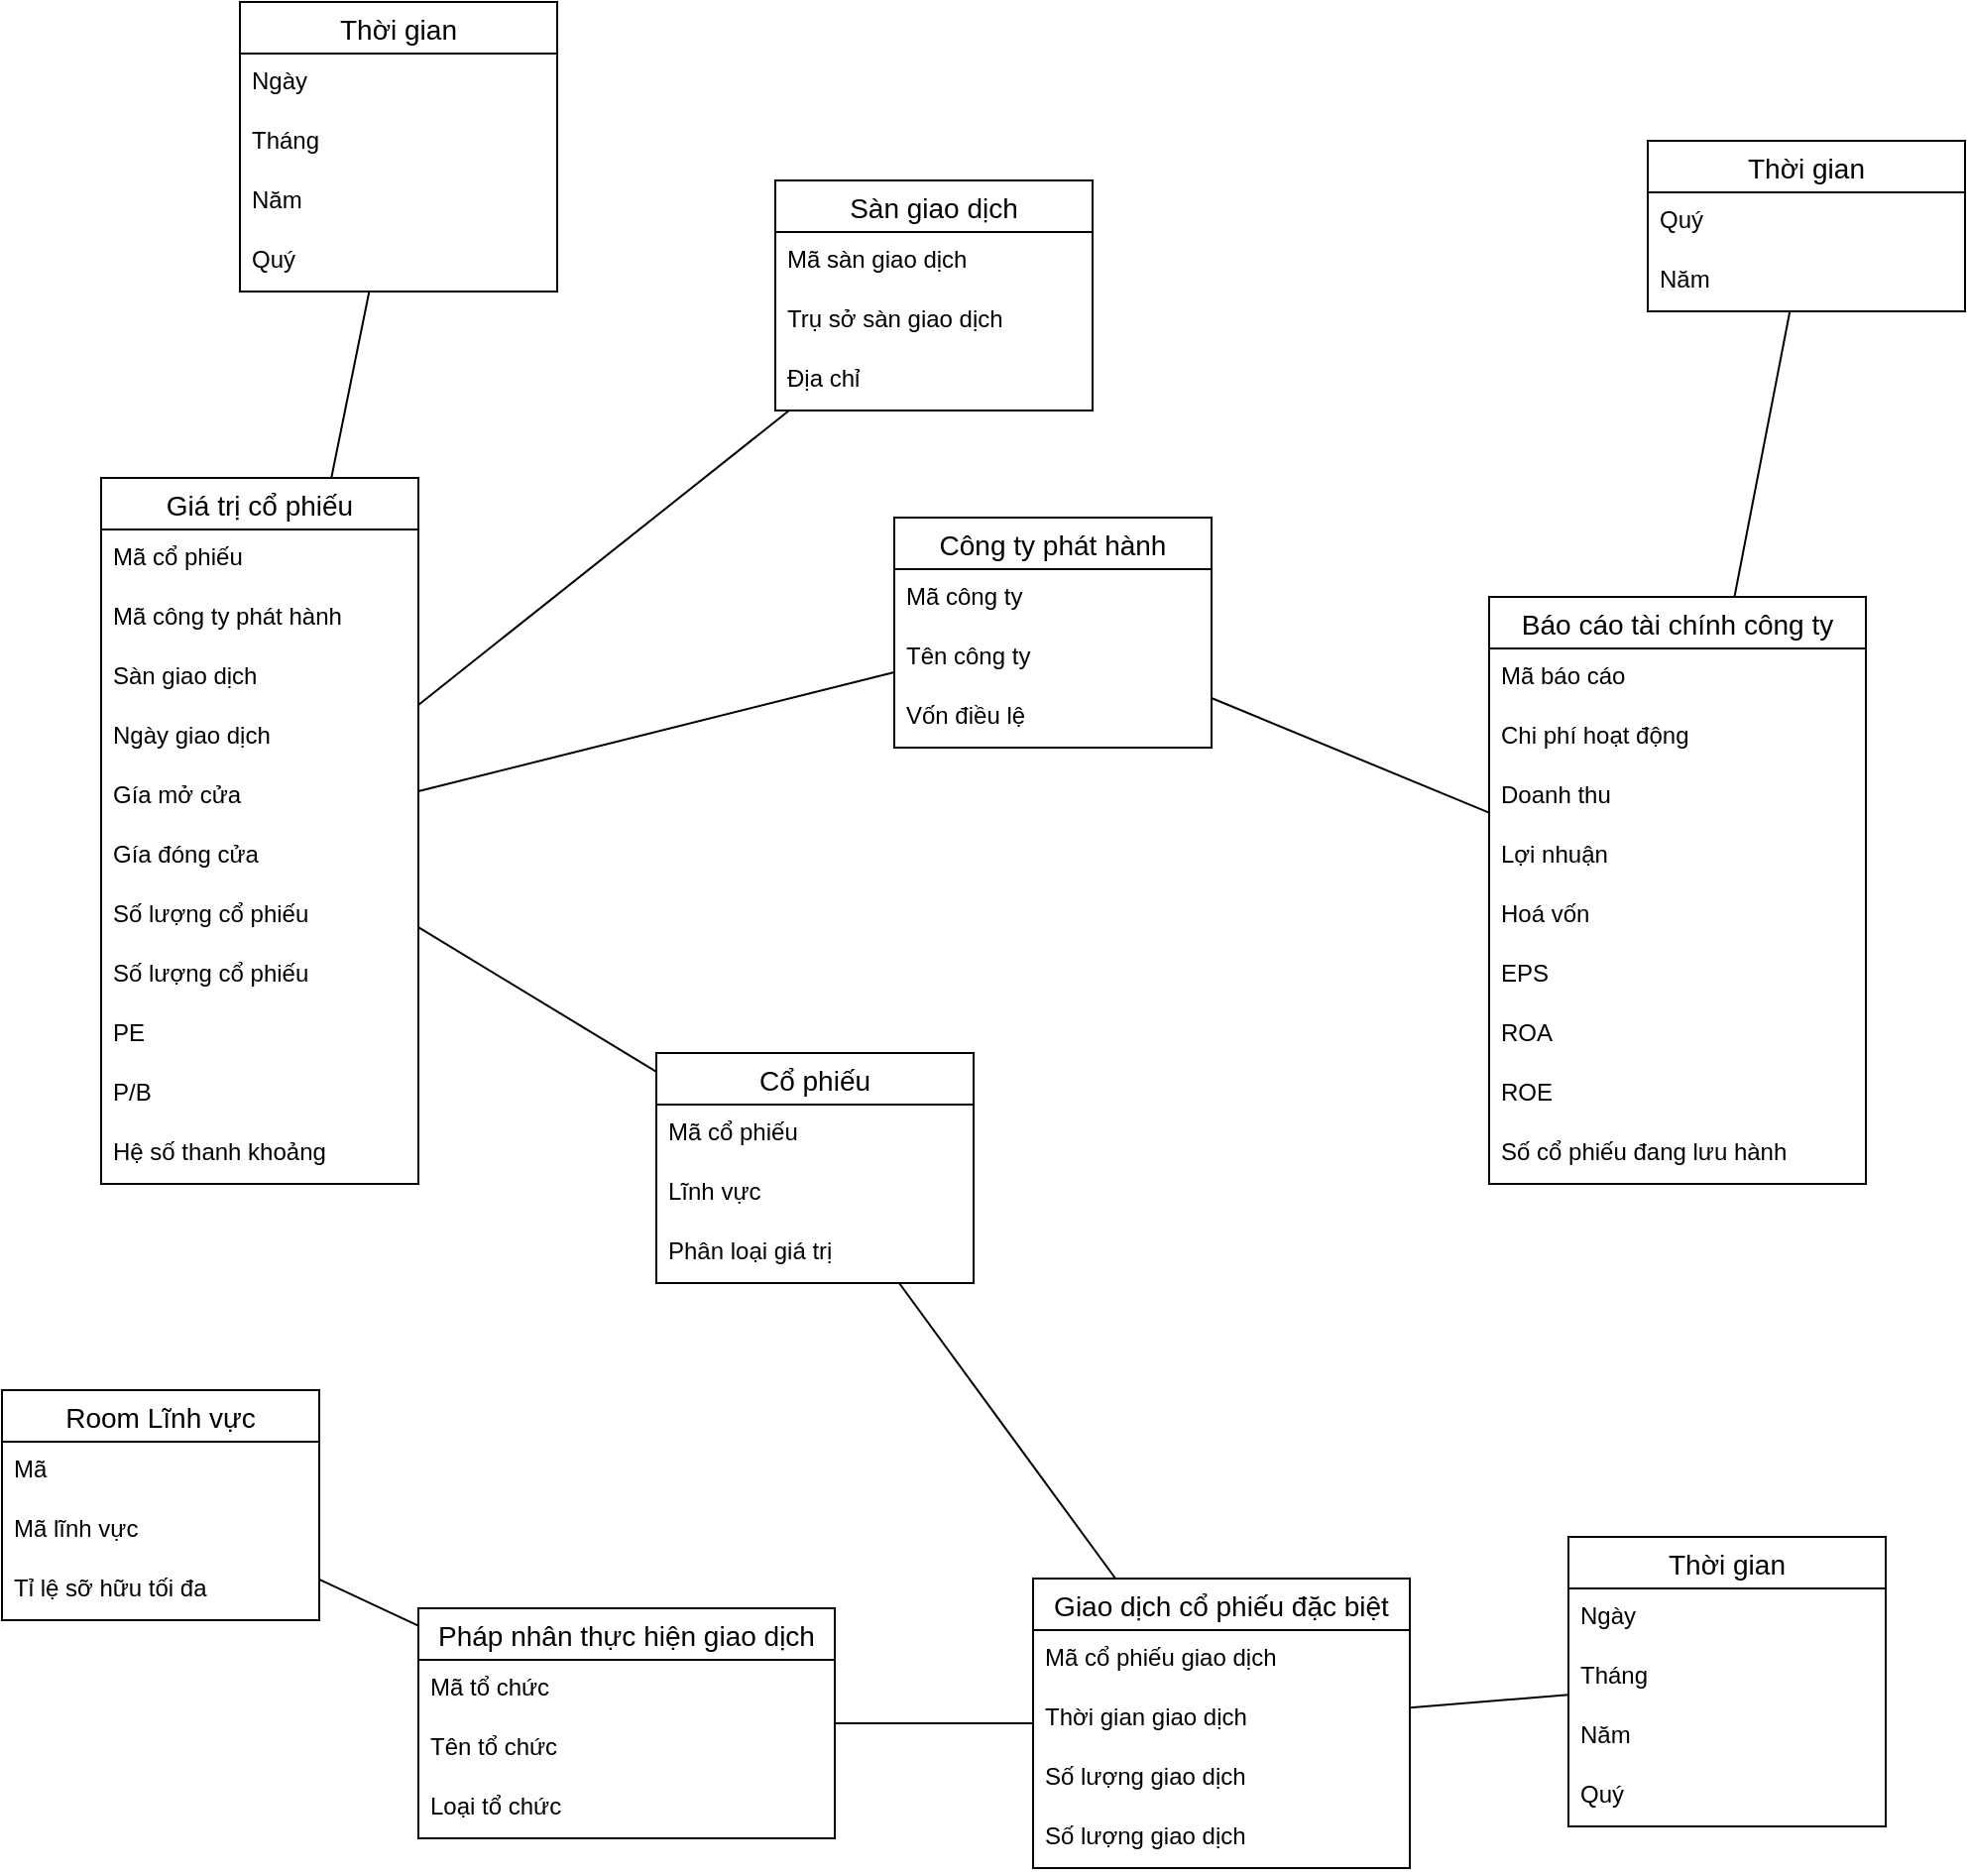 <mxfile version="14.6.13" type="device"><diagram id="R2lEEEUBdFMjLlhIrx00" name="Page-1"><mxGraphModel dx="1346" dy="822" grid="1" gridSize="10" guides="1" tooltips="1" connect="1" arrows="1" fold="1" page="1" pageScale="1" pageWidth="850" pageHeight="1100" math="0" shadow="0" extFonts="Permanent Marker^https://fonts.googleapis.com/css?family=Permanent+Marker"><root><mxCell id="0"/><mxCell id="1" parent="0"/><mxCell id="hXvMnpGcKfmYuvZSe1g3-1" value="Giá trị cổ phiếu" style="swimlane;fontStyle=0;childLayout=stackLayout;horizontal=1;startSize=26;horizontalStack=0;resizeParent=1;resizeParentMax=0;resizeLast=0;collapsible=1;marginBottom=0;align=center;fontSize=14;" parent="1" vertex="1"><mxGeometry x="60" y="420" width="160" height="356" as="geometry"/></mxCell><mxCell id="hXvMnpGcKfmYuvZSe1g3-2" value="Mã cổ phiếu" style="text;strokeColor=none;fillColor=none;spacingLeft=4;spacingRight=4;overflow=hidden;rotatable=0;points=[[0,0.5],[1,0.5]];portConstraint=eastwest;fontSize=12;" parent="hXvMnpGcKfmYuvZSe1g3-1" vertex="1"><mxGeometry y="26" width="160" height="30" as="geometry"/></mxCell><mxCell id="hXvMnpGcKfmYuvZSe1g3-78" value="Mã công ty phát hành" style="text;strokeColor=none;fillColor=none;spacingLeft=4;spacingRight=4;overflow=hidden;rotatable=0;points=[[0,0.5],[1,0.5]];portConstraint=eastwest;fontSize=12;" parent="hXvMnpGcKfmYuvZSe1g3-1" vertex="1"><mxGeometry y="56" width="160" height="30" as="geometry"/></mxCell><mxCell id="hXvMnpGcKfmYuvZSe1g3-79" value="Sàn giao dịch" style="text;strokeColor=none;fillColor=none;spacingLeft=4;spacingRight=4;overflow=hidden;rotatable=0;points=[[0,0.5],[1,0.5]];portConstraint=eastwest;fontSize=12;" parent="hXvMnpGcKfmYuvZSe1g3-1" vertex="1"><mxGeometry y="86" width="160" height="30" as="geometry"/></mxCell><mxCell id="hXvMnpGcKfmYuvZSe1g3-3" value="Ngày giao dịch" style="text;strokeColor=none;fillColor=none;spacingLeft=4;spacingRight=4;overflow=hidden;rotatable=0;points=[[0,0.5],[1,0.5]];portConstraint=eastwest;fontSize=12;" parent="hXvMnpGcKfmYuvZSe1g3-1" vertex="1"><mxGeometry y="116" width="160" height="30" as="geometry"/></mxCell><mxCell id="hXvMnpGcKfmYuvZSe1g3-4" value="Gía mở cửa" style="text;strokeColor=none;fillColor=none;spacingLeft=4;spacingRight=4;overflow=hidden;rotatable=0;points=[[0,0.5],[1,0.5]];portConstraint=eastwest;fontSize=12;" parent="hXvMnpGcKfmYuvZSe1g3-1" vertex="1"><mxGeometry y="146" width="160" height="30" as="geometry"/></mxCell><mxCell id="hXvMnpGcKfmYuvZSe1g3-19" value="Gía đóng cửa" style="text;strokeColor=none;fillColor=none;spacingLeft=4;spacingRight=4;overflow=hidden;rotatable=0;points=[[0,0.5],[1,0.5]];portConstraint=eastwest;fontSize=12;" parent="hXvMnpGcKfmYuvZSe1g3-1" vertex="1"><mxGeometry y="176" width="160" height="30" as="geometry"/></mxCell><mxCell id="hXvMnpGcKfmYuvZSe1g3-20" value="Số lượng cổ phiếu" style="text;strokeColor=none;fillColor=none;spacingLeft=4;spacingRight=4;overflow=hidden;rotatable=0;points=[[0,0.5],[1,0.5]];portConstraint=eastwest;fontSize=12;" parent="hXvMnpGcKfmYuvZSe1g3-1" vertex="1"><mxGeometry y="206" width="160" height="30" as="geometry"/></mxCell><mxCell id="hXvMnpGcKfmYuvZSe1g3-21" value="Số lượng cổ phiếu" style="text;strokeColor=none;fillColor=none;spacingLeft=4;spacingRight=4;overflow=hidden;rotatable=0;points=[[0,0.5],[1,0.5]];portConstraint=eastwest;fontSize=12;" parent="hXvMnpGcKfmYuvZSe1g3-1" vertex="1"><mxGeometry y="236" width="160" height="30" as="geometry"/></mxCell><mxCell id="hXvMnpGcKfmYuvZSe1g3-70" value="PE" style="text;strokeColor=none;fillColor=none;spacingLeft=4;spacingRight=4;overflow=hidden;rotatable=0;points=[[0,0.5],[1,0.5]];portConstraint=eastwest;fontSize=12;" parent="hXvMnpGcKfmYuvZSe1g3-1" vertex="1"><mxGeometry y="266" width="160" height="30" as="geometry"/></mxCell><mxCell id="hXvMnpGcKfmYuvZSe1g3-73" value="P/B" style="text;strokeColor=none;fillColor=none;spacingLeft=4;spacingRight=4;overflow=hidden;rotatable=0;points=[[0,0.5],[1,0.5]];portConstraint=eastwest;fontSize=12;" parent="hXvMnpGcKfmYuvZSe1g3-1" vertex="1"><mxGeometry y="296" width="160" height="30" as="geometry"/></mxCell><mxCell id="hXvMnpGcKfmYuvZSe1g3-74" value="Hệ số thanh khoảng" style="text;strokeColor=none;fillColor=none;spacingLeft=4;spacingRight=4;overflow=hidden;rotatable=0;points=[[0,0.5],[1,0.5]];portConstraint=eastwest;fontSize=12;" parent="hXvMnpGcKfmYuvZSe1g3-1" vertex="1"><mxGeometry y="326" width="160" height="30" as="geometry"/></mxCell><mxCell id="hXvMnpGcKfmYuvZSe1g3-5" value="Thời gian" style="swimlane;fontStyle=0;childLayout=stackLayout;horizontal=1;startSize=26;horizontalStack=0;resizeParent=1;resizeParentMax=0;resizeLast=0;collapsible=1;marginBottom=0;align=center;fontSize=14;" parent="1" vertex="1"><mxGeometry x="130" y="180" width="160" height="146" as="geometry"/></mxCell><mxCell id="hXvMnpGcKfmYuvZSe1g3-6" value="Ngày" style="text;strokeColor=none;fillColor=none;spacingLeft=4;spacingRight=4;overflow=hidden;rotatable=0;points=[[0,0.5],[1,0.5]];portConstraint=eastwest;fontSize=12;" parent="hXvMnpGcKfmYuvZSe1g3-5" vertex="1"><mxGeometry y="26" width="160" height="30" as="geometry"/></mxCell><mxCell id="hXvMnpGcKfmYuvZSe1g3-7" value="Tháng" style="text;strokeColor=none;fillColor=none;spacingLeft=4;spacingRight=4;overflow=hidden;rotatable=0;points=[[0,0.5],[1,0.5]];portConstraint=eastwest;fontSize=12;" parent="hXvMnpGcKfmYuvZSe1g3-5" vertex="1"><mxGeometry y="56" width="160" height="30" as="geometry"/></mxCell><mxCell id="hXvMnpGcKfmYuvZSe1g3-8" value="Năm" style="text;strokeColor=none;fillColor=none;spacingLeft=4;spacingRight=4;overflow=hidden;rotatable=0;points=[[0,0.5],[1,0.5]];portConstraint=eastwest;fontSize=12;" parent="hXvMnpGcKfmYuvZSe1g3-5" vertex="1"><mxGeometry y="86" width="160" height="30" as="geometry"/></mxCell><mxCell id="hXvMnpGcKfmYuvZSe1g3-13" value="Quý" style="text;strokeColor=none;fillColor=none;spacingLeft=4;spacingRight=4;overflow=hidden;rotatable=0;points=[[0,0.5],[1,0.5]];portConstraint=eastwest;fontSize=12;" parent="hXvMnpGcKfmYuvZSe1g3-5" vertex="1"><mxGeometry y="116" width="160" height="30" as="geometry"/></mxCell><mxCell id="hXvMnpGcKfmYuvZSe1g3-9" value="Cổ phiếu" style="swimlane;fontStyle=0;childLayout=stackLayout;horizontal=1;startSize=26;horizontalStack=0;resizeParent=1;resizeParentMax=0;resizeLast=0;collapsible=1;marginBottom=0;align=center;fontSize=14;" parent="1" vertex="1"><mxGeometry x="340" y="710" width="160" height="116" as="geometry"/></mxCell><mxCell id="hXvMnpGcKfmYuvZSe1g3-10" value="Mã cổ phiếu" style="text;strokeColor=none;fillColor=none;spacingLeft=4;spacingRight=4;overflow=hidden;rotatable=0;points=[[0,0.5],[1,0.5]];portConstraint=eastwest;fontSize=12;" parent="hXvMnpGcKfmYuvZSe1g3-9" vertex="1"><mxGeometry y="26" width="160" height="30" as="geometry"/></mxCell><mxCell id="hXvMnpGcKfmYuvZSe1g3-32" value="Lĩnh vực" style="text;strokeColor=none;fillColor=none;spacingLeft=4;spacingRight=4;overflow=hidden;rotatable=0;points=[[0,0.5],[1,0.5]];portConstraint=eastwest;fontSize=12;" parent="hXvMnpGcKfmYuvZSe1g3-9" vertex="1"><mxGeometry y="56" width="160" height="30" as="geometry"/></mxCell><mxCell id="hXvMnpGcKfmYuvZSe1g3-39" value="Phân loại giá trị" style="text;strokeColor=none;fillColor=none;spacingLeft=4;spacingRight=4;overflow=hidden;rotatable=0;points=[[0,0.5],[1,0.5]];portConstraint=eastwest;fontSize=12;" parent="hXvMnpGcKfmYuvZSe1g3-9" vertex="1"><mxGeometry y="86" width="160" height="30" as="geometry"/></mxCell><mxCell id="hXvMnpGcKfmYuvZSe1g3-18" value="" style="endArrow=none;html=1;rounded=0;" parent="1" source="hXvMnpGcKfmYuvZSe1g3-5" target="hXvMnpGcKfmYuvZSe1g3-1" edge="1"><mxGeometry relative="1" as="geometry"><mxPoint x="340" y="540" as="sourcePoint"/><mxPoint x="500" y="540" as="targetPoint"/></mxGeometry></mxCell><mxCell id="hXvMnpGcKfmYuvZSe1g3-23" value="" style="endArrow=none;html=1;rounded=0;" parent="1" source="hXvMnpGcKfmYuvZSe1g3-1" target="hXvMnpGcKfmYuvZSe1g3-9" edge="1"><mxGeometry relative="1" as="geometry"><mxPoint x="240" y="480" as="sourcePoint"/><mxPoint x="400" y="480" as="targetPoint"/></mxGeometry></mxCell><mxCell id="hXvMnpGcKfmYuvZSe1g3-24" value="Giao dịch cổ phiếu đặc biệt" style="swimlane;fontStyle=0;childLayout=stackLayout;horizontal=1;startSize=26;horizontalStack=0;resizeParent=1;resizeParentMax=0;resizeLast=0;collapsible=1;marginBottom=0;align=center;fontSize=14;" parent="1" vertex="1"><mxGeometry x="530" y="975" width="190" height="146" as="geometry"/></mxCell><mxCell id="hXvMnpGcKfmYuvZSe1g3-26" value="Mã cổ phiếu giao dịch" style="text;strokeColor=none;fillColor=none;spacingLeft=4;spacingRight=4;overflow=hidden;rotatable=0;points=[[0,0.5],[1,0.5]];portConstraint=eastwest;fontSize=12;" parent="hXvMnpGcKfmYuvZSe1g3-24" vertex="1"><mxGeometry y="26" width="190" height="30" as="geometry"/></mxCell><mxCell id="hXvMnpGcKfmYuvZSe1g3-27" value="Thời gian giao dịch" style="text;strokeColor=none;fillColor=none;spacingLeft=4;spacingRight=4;overflow=hidden;rotatable=0;points=[[0,0.5],[1,0.5]];portConstraint=eastwest;fontSize=12;" parent="hXvMnpGcKfmYuvZSe1g3-24" vertex="1"><mxGeometry y="56" width="190" height="30" as="geometry"/></mxCell><mxCell id="hXvMnpGcKfmYuvZSe1g3-47" value="Số lượng giao dịch" style="text;strokeColor=none;fillColor=none;spacingLeft=4;spacingRight=4;overflow=hidden;rotatable=0;points=[[0,0.5],[1,0.5]];portConstraint=eastwest;fontSize=12;" parent="hXvMnpGcKfmYuvZSe1g3-24" vertex="1"><mxGeometry y="86" width="190" height="30" as="geometry"/></mxCell><mxCell id="hXvMnpGcKfmYuvZSe1g3-48" value="Số lượng giao dịch" style="text;strokeColor=none;fillColor=none;spacingLeft=4;spacingRight=4;overflow=hidden;rotatable=0;points=[[0,0.5],[1,0.5]];portConstraint=eastwest;fontSize=12;" parent="hXvMnpGcKfmYuvZSe1g3-24" vertex="1"><mxGeometry y="116" width="190" height="30" as="geometry"/></mxCell><mxCell id="hXvMnpGcKfmYuvZSe1g3-28" value="Pháp nhân thực hiện giao dịch" style="swimlane;fontStyle=0;childLayout=stackLayout;horizontal=1;startSize=26;horizontalStack=0;resizeParent=1;resizeParentMax=0;resizeLast=0;collapsible=1;marginBottom=0;align=center;fontSize=14;" parent="1" vertex="1"><mxGeometry x="220" y="990" width="210" height="116" as="geometry"/></mxCell><mxCell id="hXvMnpGcKfmYuvZSe1g3-29" value="Mã tổ chức" style="text;strokeColor=none;fillColor=none;spacingLeft=4;spacingRight=4;overflow=hidden;rotatable=0;points=[[0,0.5],[1,0.5]];portConstraint=eastwest;fontSize=12;" parent="hXvMnpGcKfmYuvZSe1g3-28" vertex="1"><mxGeometry y="26" width="210" height="30" as="geometry"/></mxCell><mxCell id="hXvMnpGcKfmYuvZSe1g3-30" value="Tên tổ chức" style="text;strokeColor=none;fillColor=none;spacingLeft=4;spacingRight=4;overflow=hidden;rotatable=0;points=[[0,0.5],[1,0.5]];portConstraint=eastwest;fontSize=12;" parent="hXvMnpGcKfmYuvZSe1g3-28" vertex="1"><mxGeometry y="56" width="210" height="30" as="geometry"/></mxCell><mxCell id="hXvMnpGcKfmYuvZSe1g3-38" value="Loại tổ chức" style="text;strokeColor=none;fillColor=none;spacingLeft=4;spacingRight=4;overflow=hidden;rotatable=0;points=[[0,0.5],[1,0.5]];portConstraint=eastwest;fontSize=12;" parent="hXvMnpGcKfmYuvZSe1g3-28" vertex="1"><mxGeometry y="86" width="210" height="30" as="geometry"/></mxCell><mxCell id="hXvMnpGcKfmYuvZSe1g3-40" value="Thời gian" style="swimlane;fontStyle=0;childLayout=stackLayout;horizontal=1;startSize=26;horizontalStack=0;resizeParent=1;resizeParentMax=0;resizeLast=0;collapsible=1;marginBottom=0;align=center;fontSize=14;" parent="1" vertex="1"><mxGeometry x="800" y="954" width="160" height="146" as="geometry"/></mxCell><mxCell id="hXvMnpGcKfmYuvZSe1g3-41" value="Ngày" style="text;strokeColor=none;fillColor=none;spacingLeft=4;spacingRight=4;overflow=hidden;rotatable=0;points=[[0,0.5],[1,0.5]];portConstraint=eastwest;fontSize=12;" parent="hXvMnpGcKfmYuvZSe1g3-40" vertex="1"><mxGeometry y="26" width="160" height="30" as="geometry"/></mxCell><mxCell id="hXvMnpGcKfmYuvZSe1g3-42" value="Tháng " style="text;strokeColor=none;fillColor=none;spacingLeft=4;spacingRight=4;overflow=hidden;rotatable=0;points=[[0,0.5],[1,0.5]];portConstraint=eastwest;fontSize=12;" parent="hXvMnpGcKfmYuvZSe1g3-40" vertex="1"><mxGeometry y="56" width="160" height="30" as="geometry"/></mxCell><mxCell id="hXvMnpGcKfmYuvZSe1g3-43" value="Năm" style="text;strokeColor=none;fillColor=none;spacingLeft=4;spacingRight=4;overflow=hidden;rotatable=0;points=[[0,0.5],[1,0.5]];portConstraint=eastwest;fontSize=12;" parent="hXvMnpGcKfmYuvZSe1g3-40" vertex="1"><mxGeometry y="86" width="160" height="30" as="geometry"/></mxCell><mxCell id="hXvMnpGcKfmYuvZSe1g3-49" value="Quý" style="text;strokeColor=none;fillColor=none;spacingLeft=4;spacingRight=4;overflow=hidden;rotatable=0;points=[[0,0.5],[1,0.5]];portConstraint=eastwest;fontSize=12;" parent="hXvMnpGcKfmYuvZSe1g3-40" vertex="1"><mxGeometry y="116" width="160" height="30" as="geometry"/></mxCell><mxCell id="hXvMnpGcKfmYuvZSe1g3-44" value="" style="endArrow=none;html=1;rounded=0;" parent="1" source="hXvMnpGcKfmYuvZSe1g3-28" target="hXvMnpGcKfmYuvZSe1g3-24" edge="1"><mxGeometry relative="1" as="geometry"><mxPoint x="280" y="1060" as="sourcePoint"/><mxPoint x="440" y="1060" as="targetPoint"/></mxGeometry></mxCell><mxCell id="hXvMnpGcKfmYuvZSe1g3-46" value="" style="endArrow=none;html=1;rounded=0;" parent="1" source="hXvMnpGcKfmYuvZSe1g3-40" target="hXvMnpGcKfmYuvZSe1g3-24" edge="1"><mxGeometry relative="1" as="geometry"><mxPoint x="280" y="1060" as="sourcePoint"/><mxPoint x="440" y="1060" as="targetPoint"/></mxGeometry></mxCell><mxCell id="hXvMnpGcKfmYuvZSe1g3-50" value="Báo cáo tài chính công ty" style="swimlane;fontStyle=0;childLayout=stackLayout;horizontal=1;startSize=26;horizontalStack=0;resizeParent=1;resizeParentMax=0;resizeLast=0;collapsible=1;marginBottom=0;align=center;fontSize=14;" parent="1" vertex="1"><mxGeometry x="760" y="480" width="190" height="296" as="geometry"/></mxCell><mxCell id="hXvMnpGcKfmYuvZSe1g3-51" value="Mã báo cáo" style="text;strokeColor=none;fillColor=none;spacingLeft=4;spacingRight=4;overflow=hidden;rotatable=0;points=[[0,0.5],[1,0.5]];portConstraint=eastwest;fontSize=12;" parent="hXvMnpGcKfmYuvZSe1g3-50" vertex="1"><mxGeometry y="26" width="190" height="30" as="geometry"/></mxCell><mxCell id="hXvMnpGcKfmYuvZSe1g3-52" value="Chi phí hoạt động" style="text;strokeColor=none;fillColor=none;spacingLeft=4;spacingRight=4;overflow=hidden;rotatable=0;points=[[0,0.5],[1,0.5]];portConstraint=eastwest;fontSize=12;" parent="hXvMnpGcKfmYuvZSe1g3-50" vertex="1"><mxGeometry y="56" width="190" height="30" as="geometry"/></mxCell><mxCell id="hXvMnpGcKfmYuvZSe1g3-53" value="Doanh thu" style="text;strokeColor=none;fillColor=none;spacingLeft=4;spacingRight=4;overflow=hidden;rotatable=0;points=[[0,0.5],[1,0.5]];portConstraint=eastwest;fontSize=12;" parent="hXvMnpGcKfmYuvZSe1g3-50" vertex="1"><mxGeometry y="86" width="190" height="30" as="geometry"/></mxCell><mxCell id="hXvMnpGcKfmYuvZSe1g3-75" value="Lợi nhuận" style="text;strokeColor=none;fillColor=none;spacingLeft=4;spacingRight=4;overflow=hidden;rotatable=0;points=[[0,0.5],[1,0.5]];portConstraint=eastwest;fontSize=12;" parent="hXvMnpGcKfmYuvZSe1g3-50" vertex="1"><mxGeometry y="116" width="190" height="30" as="geometry"/></mxCell><mxCell id="hXvMnpGcKfmYuvZSe1g3-77" value="Hoá vốn" style="text;strokeColor=none;fillColor=none;spacingLeft=4;spacingRight=4;overflow=hidden;rotatable=0;points=[[0,0.5],[1,0.5]];portConstraint=eastwest;fontSize=12;" parent="hXvMnpGcKfmYuvZSe1g3-50" vertex="1"><mxGeometry y="146" width="190" height="30" as="geometry"/></mxCell><mxCell id="yGXvcKLpskDef370ZAju-1" value="EPS" style="text;strokeColor=none;fillColor=none;spacingLeft=4;spacingRight=4;overflow=hidden;rotatable=0;points=[[0,0.5],[1,0.5]];portConstraint=eastwest;fontSize=12;" parent="hXvMnpGcKfmYuvZSe1g3-50" vertex="1"><mxGeometry y="176" width="190" height="30" as="geometry"/></mxCell><mxCell id="yGXvcKLpskDef370ZAju-2" value="ROA" style="text;strokeColor=none;fillColor=none;spacingLeft=4;spacingRight=4;overflow=hidden;rotatable=0;points=[[0,0.5],[1,0.5]];portConstraint=eastwest;fontSize=12;" parent="hXvMnpGcKfmYuvZSe1g3-50" vertex="1"><mxGeometry y="206" width="190" height="30" as="geometry"/></mxCell><mxCell id="yGXvcKLpskDef370ZAju-3" value="ROE" style="text;strokeColor=none;fillColor=none;spacingLeft=4;spacingRight=4;overflow=hidden;rotatable=0;points=[[0,0.5],[1,0.5]];portConstraint=eastwest;fontSize=12;" parent="hXvMnpGcKfmYuvZSe1g3-50" vertex="1"><mxGeometry y="236" width="190" height="30" as="geometry"/></mxCell><mxCell id="yGXvcKLpskDef370ZAju-6" value="Số cổ phiếu đang lưu hành" style="text;strokeColor=none;fillColor=none;spacingLeft=4;spacingRight=4;overflow=hidden;rotatable=0;points=[[0,0.5],[1,0.5]];portConstraint=eastwest;fontSize=12;" parent="hXvMnpGcKfmYuvZSe1g3-50" vertex="1"><mxGeometry y="266" width="190" height="30" as="geometry"/></mxCell><mxCell id="hXvMnpGcKfmYuvZSe1g3-54" value="Thời gian" style="swimlane;fontStyle=0;childLayout=stackLayout;horizontal=1;startSize=26;horizontalStack=0;resizeParent=1;resizeParentMax=0;resizeLast=0;collapsible=1;marginBottom=0;align=center;fontSize=14;" parent="1" vertex="1"><mxGeometry x="840" y="250" width="160" height="86" as="geometry"/></mxCell><mxCell id="hXvMnpGcKfmYuvZSe1g3-56" value="Quý" style="text;strokeColor=none;fillColor=none;spacingLeft=4;spacingRight=4;overflow=hidden;rotatable=0;points=[[0,0.5],[1,0.5]];portConstraint=eastwest;fontSize=12;" parent="hXvMnpGcKfmYuvZSe1g3-54" vertex="1"><mxGeometry y="26" width="160" height="30" as="geometry"/></mxCell><mxCell id="hXvMnpGcKfmYuvZSe1g3-57" value="Năm" style="text;strokeColor=none;fillColor=none;spacingLeft=4;spacingRight=4;overflow=hidden;rotatable=0;points=[[0,0.5],[1,0.5]];portConstraint=eastwest;fontSize=12;" parent="hXvMnpGcKfmYuvZSe1g3-54" vertex="1"><mxGeometry y="56" width="160" height="30" as="geometry"/></mxCell><mxCell id="hXvMnpGcKfmYuvZSe1g3-62" value="Công ty phát hành" style="swimlane;fontStyle=0;childLayout=stackLayout;horizontal=1;startSize=26;horizontalStack=0;resizeParent=1;resizeParentMax=0;resizeLast=0;collapsible=1;marginBottom=0;align=center;fontSize=14;" parent="1" vertex="1"><mxGeometry x="460" y="440" width="160" height="116" as="geometry"/></mxCell><mxCell id="hXvMnpGcKfmYuvZSe1g3-63" value="Mã công ty" style="text;strokeColor=none;fillColor=none;spacingLeft=4;spacingRight=4;overflow=hidden;rotatable=0;points=[[0,0.5],[1,0.5]];portConstraint=eastwest;fontSize=12;" parent="hXvMnpGcKfmYuvZSe1g3-62" vertex="1"><mxGeometry y="26" width="160" height="30" as="geometry"/></mxCell><mxCell id="hXvMnpGcKfmYuvZSe1g3-64" value="Tên công ty" style="text;strokeColor=none;fillColor=none;spacingLeft=4;spacingRight=4;overflow=hidden;rotatable=0;points=[[0,0.5],[1,0.5]];portConstraint=eastwest;fontSize=12;" parent="hXvMnpGcKfmYuvZSe1g3-62" vertex="1"><mxGeometry y="56" width="160" height="30" as="geometry"/></mxCell><mxCell id="hXvMnpGcKfmYuvZSe1g3-65" value="Vốn điều lệ" style="text;strokeColor=none;fillColor=none;spacingLeft=4;spacingRight=4;overflow=hidden;rotatable=0;points=[[0,0.5],[1,0.5]];portConstraint=eastwest;fontSize=12;" parent="hXvMnpGcKfmYuvZSe1g3-62" vertex="1"><mxGeometry y="86" width="160" height="30" as="geometry"/></mxCell><mxCell id="hXvMnpGcKfmYuvZSe1g3-66" value="" style="endArrow=none;html=1;rounded=0;" parent="1" source="hXvMnpGcKfmYuvZSe1g3-1" target="hXvMnpGcKfmYuvZSe1g3-62" edge="1"><mxGeometry relative="1" as="geometry"><mxPoint x="470" y="530" as="sourcePoint"/><mxPoint x="630" y="530" as="targetPoint"/></mxGeometry></mxCell><mxCell id="hXvMnpGcKfmYuvZSe1g3-67" value="" style="endArrow=none;html=1;rounded=0;" parent="1" source="hXvMnpGcKfmYuvZSe1g3-54" target="hXvMnpGcKfmYuvZSe1g3-50" edge="1"><mxGeometry relative="1" as="geometry"><mxPoint x="570" y="530" as="sourcePoint"/><mxPoint x="730" y="530" as="targetPoint"/></mxGeometry></mxCell><mxCell id="hXvMnpGcKfmYuvZSe1g3-68" value="" style="endArrow=none;html=1;rounded=0;" parent="1" source="hXvMnpGcKfmYuvZSe1g3-62" target="hXvMnpGcKfmYuvZSe1g3-50" edge="1"><mxGeometry relative="1" as="geometry"><mxPoint x="1065.167" y="386" as="sourcePoint"/><mxPoint x="730" y="400" as="targetPoint"/></mxGeometry></mxCell><mxCell id="hXvMnpGcKfmYuvZSe1g3-80" value="Sàn giao dịch" style="swimlane;fontStyle=0;childLayout=stackLayout;horizontal=1;startSize=26;horizontalStack=0;resizeParent=1;resizeParentMax=0;resizeLast=0;collapsible=1;marginBottom=0;align=center;fontSize=14;" parent="1" vertex="1"><mxGeometry x="400" y="270" width="160" height="116" as="geometry"/></mxCell><mxCell id="hXvMnpGcKfmYuvZSe1g3-81" value="Mã sàn giao dịch" style="text;strokeColor=none;fillColor=none;spacingLeft=4;spacingRight=4;overflow=hidden;rotatable=0;points=[[0,0.5],[1,0.5]];portConstraint=eastwest;fontSize=12;" parent="hXvMnpGcKfmYuvZSe1g3-80" vertex="1"><mxGeometry y="26" width="160" height="30" as="geometry"/></mxCell><mxCell id="hXvMnpGcKfmYuvZSe1g3-82" value="Trụ sở sàn giao dịch" style="text;strokeColor=none;fillColor=none;spacingLeft=4;spacingRight=4;overflow=hidden;rotatable=0;points=[[0,0.5],[1,0.5]];portConstraint=eastwest;fontSize=12;" parent="hXvMnpGcKfmYuvZSe1g3-80" vertex="1"><mxGeometry y="56" width="160" height="30" as="geometry"/></mxCell><mxCell id="hXvMnpGcKfmYuvZSe1g3-83" value="Địa chỉ" style="text;strokeColor=none;fillColor=none;spacingLeft=4;spacingRight=4;overflow=hidden;rotatable=0;points=[[0,0.5],[1,0.5]];portConstraint=eastwest;fontSize=12;" parent="hXvMnpGcKfmYuvZSe1g3-80" vertex="1"><mxGeometry y="86" width="160" height="30" as="geometry"/></mxCell><mxCell id="hXvMnpGcKfmYuvZSe1g3-84" value="" style="endArrow=none;html=1;rounded=0;" parent="1" source="hXvMnpGcKfmYuvZSe1g3-1" target="hXvMnpGcKfmYuvZSe1g3-80" edge="1"><mxGeometry relative="1" as="geometry"><mxPoint x="120" y="480" as="sourcePoint"/><mxPoint x="280" y="480" as="targetPoint"/></mxGeometry></mxCell><mxCell id="yGXvcKLpskDef370ZAju-7" value="Room Lĩnh vực" style="swimlane;fontStyle=0;childLayout=stackLayout;horizontal=1;startSize=26;horizontalStack=0;resizeParent=1;resizeParentMax=0;resizeLast=0;collapsible=1;marginBottom=0;align=center;fontSize=14;" parent="1" vertex="1"><mxGeometry x="10" y="880" width="160" height="116" as="geometry"/></mxCell><mxCell id="yGXvcKLpskDef370ZAju-8" value="Mã" style="text;strokeColor=none;fillColor=none;spacingLeft=4;spacingRight=4;overflow=hidden;rotatable=0;points=[[0,0.5],[1,0.5]];portConstraint=eastwest;fontSize=12;" parent="yGXvcKLpskDef370ZAju-7" vertex="1"><mxGeometry y="26" width="160" height="30" as="geometry"/></mxCell><mxCell id="yGXvcKLpskDef370ZAju-9" value="Mã lĩnh vực" style="text;strokeColor=none;fillColor=none;spacingLeft=4;spacingRight=4;overflow=hidden;rotatable=0;points=[[0,0.5],[1,0.5]];portConstraint=eastwest;fontSize=12;" parent="yGXvcKLpskDef370ZAju-7" vertex="1"><mxGeometry y="56" width="160" height="30" as="geometry"/></mxCell><mxCell id="yGXvcKLpskDef370ZAju-10" value="Tỉ lệ sỡ hữu tối đa" style="text;strokeColor=none;fillColor=none;spacingLeft=4;spacingRight=4;overflow=hidden;rotatable=0;points=[[0,0.5],[1,0.5]];portConstraint=eastwest;fontSize=12;" parent="yGXvcKLpskDef370ZAju-7" vertex="1"><mxGeometry y="86" width="160" height="30" as="geometry"/></mxCell><mxCell id="yGXvcKLpskDef370ZAju-11" value="" style="endArrow=none;html=1;rounded=0;" parent="1" source="hXvMnpGcKfmYuvZSe1g3-28" target="yGXvcKLpskDef370ZAju-7" edge="1"><mxGeometry relative="1" as="geometry"><mxPoint x="450" y="1060" as="sourcePoint"/><mxPoint x="610" y="1060" as="targetPoint"/></mxGeometry></mxCell><mxCell id="JNaavTqq2YgskvOr53Ym-2" value="" style="endArrow=none;html=1;rounded=0;" edge="1" parent="1" source="hXvMnpGcKfmYuvZSe1g3-9" target="hXvMnpGcKfmYuvZSe1g3-24"><mxGeometry relative="1" as="geometry"><mxPoint x="570" y="890" as="sourcePoint"/><mxPoint x="730" y="890" as="targetPoint"/></mxGeometry></mxCell></root></mxGraphModel></diagram></mxfile>